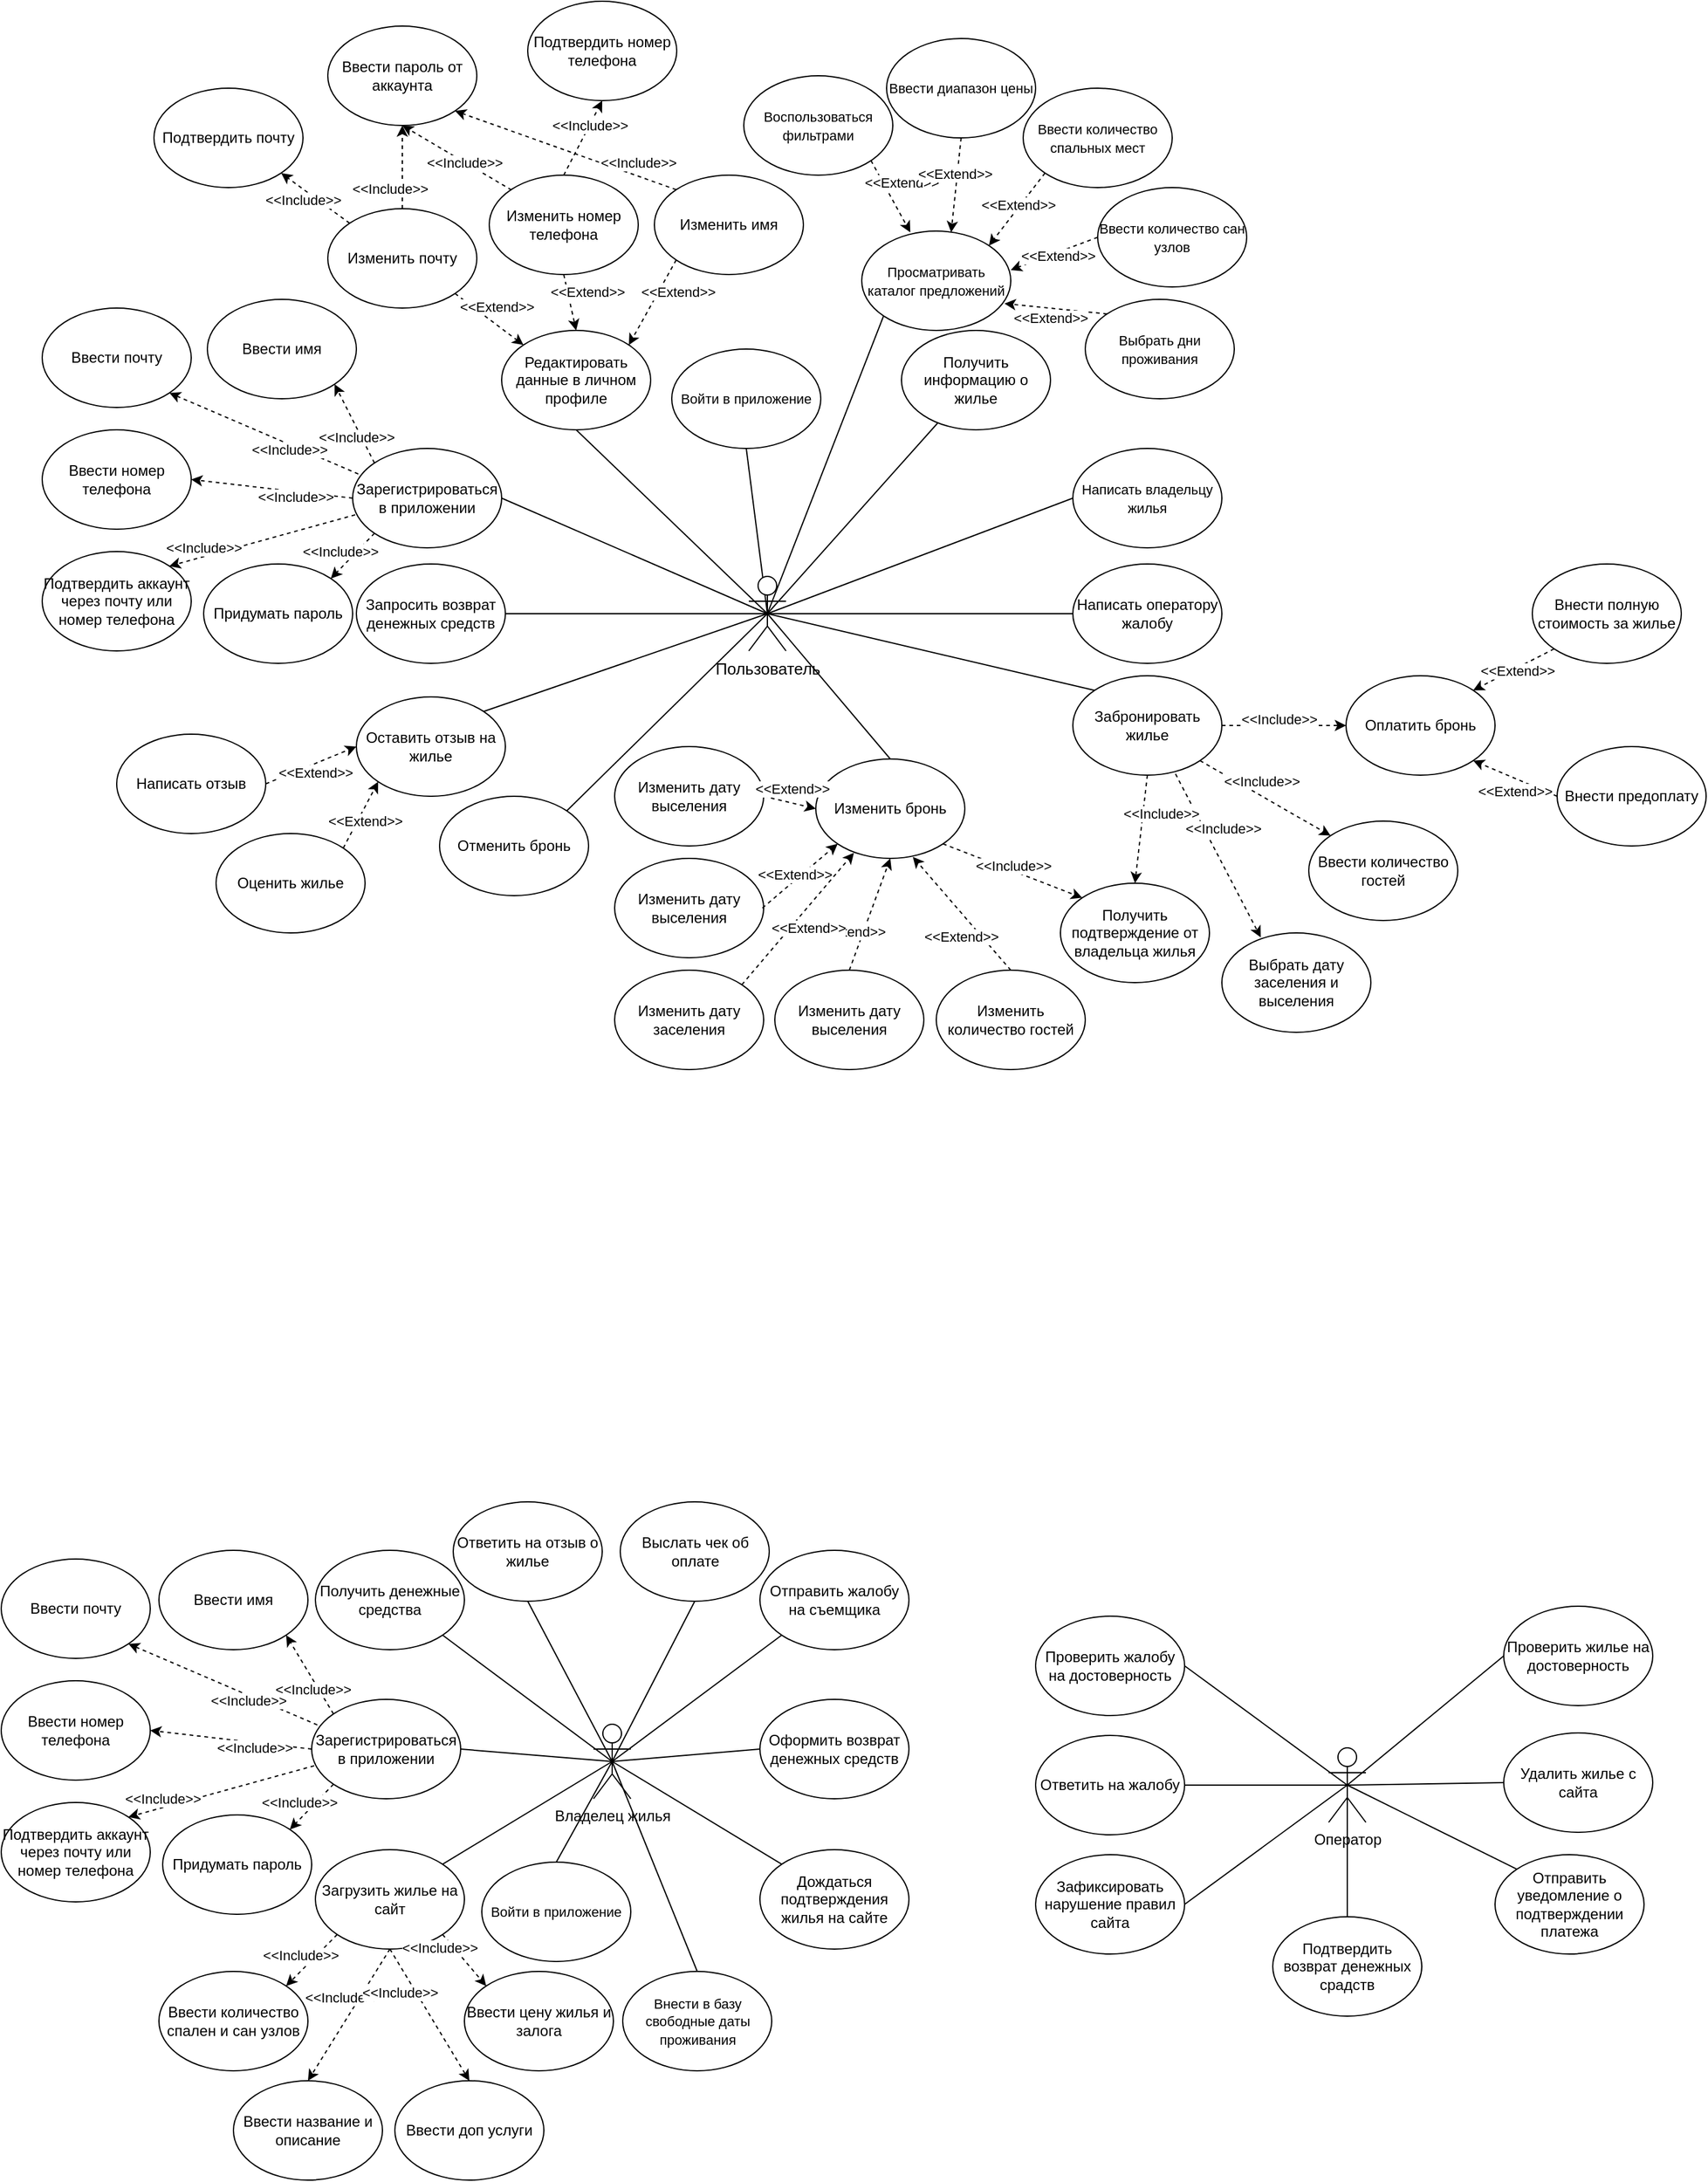 <mxfile version="22.0.4" type="google">
  <diagram id="-S3YY5vVqqPt6Rw0K9Pr" name="Страница 1">
    <mxGraphModel grid="0" page="0" gridSize="10" guides="1" tooltips="1" connect="1" arrows="1" fold="1" pageScale="1" pageWidth="827" pageHeight="1169" math="0" shadow="0">
      <root>
        <mxCell id="0" />
        <mxCell id="1" parent="0" />
        <mxCell id="vHWdI9SR1yRu6jTlgIV3-1" style="rounded=0;orthogonalLoop=1;jettySize=auto;html=1;exitX=0.5;exitY=0.5;exitDx=0;exitDy=0;exitPerimeter=0;entryX=0;entryY=1;entryDx=0;entryDy=0;endArrow=none;endFill=0;" edge="1" parent="1" source="vHWdI9SR1yRu6jTlgIV3-7" target="vHWdI9SR1yRu6jTlgIV3-16">
          <mxGeometry relative="1" as="geometry" />
        </mxCell>
        <mxCell id="vHWdI9SR1yRu6jTlgIV3-2" style="rounded=0;orthogonalLoop=1;jettySize=auto;html=1;exitX=0.5;exitY=0.5;exitDx=0;exitDy=0;exitPerimeter=0;endArrow=none;endFill=0;" edge="1" parent="1" source="vHWdI9SR1yRu6jTlgIV3-7" target="vHWdI9SR1yRu6jTlgIV3-18">
          <mxGeometry relative="1" as="geometry" />
        </mxCell>
        <mxCell id="vHWdI9SR1yRu6jTlgIV3-3" style="edgeStyle=none;rounded=0;orthogonalLoop=1;jettySize=auto;html=1;exitX=0.5;exitY=0.5;exitDx=0;exitDy=0;exitPerimeter=0;entryX=1;entryY=0.5;entryDx=0;entryDy=0;endArrow=none;endFill=0;" edge="1" parent="1" source="vHWdI9SR1yRu6jTlgIV3-7" target="vHWdI9SR1yRu6jTlgIV3-10">
          <mxGeometry relative="1" as="geometry" />
        </mxCell>
        <mxCell id="vHWdI9SR1yRu6jTlgIV3-4" style="edgeStyle=none;rounded=0;orthogonalLoop=1;jettySize=auto;html=1;exitX=0.5;exitY=0.5;exitDx=0;exitDy=0;exitPerimeter=0;entryX=1;entryY=0.5;entryDx=0;entryDy=0;endArrow=none;endFill=0;" edge="1" parent="1" source="vHWdI9SR1yRu6jTlgIV3-7" target="vHWdI9SR1yRu6jTlgIV3-20">
          <mxGeometry relative="1" as="geometry" />
        </mxCell>
        <mxCell id="vHWdI9SR1yRu6jTlgIV3-5" style="edgeStyle=none;rounded=0;orthogonalLoop=1;jettySize=auto;html=1;exitX=0.5;exitY=0.5;exitDx=0;exitDy=0;exitPerimeter=0;entryX=0.5;entryY=1;entryDx=0;entryDy=0;endArrow=none;endFill=0;" edge="1" parent="1" source="vHWdI9SR1yRu6jTlgIV3-7" target="vHWdI9SR1yRu6jTlgIV3-8">
          <mxGeometry relative="1" as="geometry" />
        </mxCell>
        <mxCell id="vHWdI9SR1yRu6jTlgIV3-6" style="edgeStyle=none;rounded=0;orthogonalLoop=1;jettySize=auto;html=1;exitX=0.5;exitY=0.5;exitDx=0;exitDy=0;exitPerimeter=0;entryX=0.5;entryY=1;entryDx=0;entryDy=0;endArrow=none;endFill=0;" edge="1" parent="1" source="vHWdI9SR1yRu6jTlgIV3-7" target="vHWdI9SR1yRu6jTlgIV3-177">
          <mxGeometry relative="1" as="geometry" />
        </mxCell>
        <mxCell id="vHWdI9SR1yRu6jTlgIV3-7" value="&lt;font style=&quot;font-size: 13px&quot;&gt;Пользователь&lt;/font&gt;" style="shape=umlActor;verticalLabelPosition=bottom;verticalAlign=top;html=1;outlineConnect=0;" vertex="1" parent="1">
          <mxGeometry x="2318" y="522" width="30" height="60" as="geometry" />
        </mxCell>
        <mxCell id="vHWdI9SR1yRu6jTlgIV3-8" value="&lt;span&gt;Редактировать данные в личном профиле&lt;/span&gt;" style="ellipse;whiteSpace=wrap;html=1;" vertex="1" parent="1">
          <mxGeometry x="2119" y="324" width="120" height="80" as="geometry" />
        </mxCell>
        <mxCell id="vHWdI9SR1yRu6jTlgIV3-9" value="Внести полную стоимость за жилье" style="ellipse;whiteSpace=wrap;html=1;" vertex="1" parent="1">
          <mxGeometry x="2949" y="512" width="120" height="80" as="geometry" />
        </mxCell>
        <mxCell id="vHWdI9SR1yRu6jTlgIV3-10" value="Запросить возврат денежных средств" style="ellipse;whiteSpace=wrap;html=1;" vertex="1" parent="1">
          <mxGeometry x="2002" y="512" width="120" height="80" as="geometry" />
        </mxCell>
        <mxCell id="vHWdI9SR1yRu6jTlgIV3-11" value="&lt;span&gt;Изменить дату заселения&lt;/span&gt;" style="ellipse;whiteSpace=wrap;html=1;" vertex="1" parent="1">
          <mxGeometry x="2210" y="839" width="120" height="80" as="geometry" />
        </mxCell>
        <mxCell id="vHWdI9SR1yRu6jTlgIV3-12" value="Отменить бронь" style="ellipse;whiteSpace=wrap;html=1;" vertex="1" parent="1">
          <mxGeometry x="2069" y="699" width="120" height="80" as="geometry" />
        </mxCell>
        <mxCell id="vHWdI9SR1yRu6jTlgIV3-13" value="Оставить отзыв на жилье" style="ellipse;whiteSpace=wrap;html=1;" vertex="1" parent="1">
          <mxGeometry x="2002" y="619" width="120" height="80" as="geometry" />
        </mxCell>
        <mxCell id="vHWdI9SR1yRu6jTlgIV3-14" value="Забронировать жилье" style="ellipse;whiteSpace=wrap;html=1;" vertex="1" parent="1">
          <mxGeometry x="2579" y="602" width="120" height="80" as="geometry" />
        </mxCell>
        <mxCell id="vHWdI9SR1yRu6jTlgIV3-15" value="Написать отзыв" style="ellipse;whiteSpace=wrap;html=1;" vertex="1" parent="1">
          <mxGeometry x="1809" y="649" width="120" height="80" as="geometry" />
        </mxCell>
        <mxCell id="vHWdI9SR1yRu6jTlgIV3-16" value="&lt;span&gt;&lt;font style=&quot;font-size: 11px;&quot;&gt;Просматривать каталог предложений&lt;/font&gt;&lt;/span&gt;" style="ellipse;whiteSpace=wrap;html=1;" vertex="1" parent="1">
          <mxGeometry x="2409" y="244" width="120" height="80" as="geometry" />
        </mxCell>
        <mxCell id="vHWdI9SR1yRu6jTlgIV3-17" value="&lt;span&gt;Изменить дату выселения&lt;/span&gt;" style="ellipse;whiteSpace=wrap;html=1;" vertex="1" parent="1">
          <mxGeometry x="2339" y="839" width="120" height="80" as="geometry" />
        </mxCell>
        <mxCell id="vHWdI9SR1yRu6jTlgIV3-18" value="Получить информацию о жилье" style="ellipse;whiteSpace=wrap;html=1;" vertex="1" parent="1">
          <mxGeometry x="2441" y="324" width="120" height="80" as="geometry" />
        </mxCell>
        <mxCell id="vHWdI9SR1yRu6jTlgIV3-19" value="Написать оператору жалобу" style="ellipse;whiteSpace=wrap;html=1;" vertex="1" parent="1">
          <mxGeometry x="2579" y="512" width="120" height="80" as="geometry" />
        </mxCell>
        <mxCell id="vHWdI9SR1yRu6jTlgIV3-20" value="&lt;span&gt;Зарегистрироваться в приложении&lt;/span&gt;" style="ellipse;whiteSpace=wrap;html=1;" vertex="1" parent="1">
          <mxGeometry x="1999" y="419" width="120" height="80" as="geometry" />
        </mxCell>
        <mxCell id="vHWdI9SR1yRu6jTlgIV3-21" style="edgeStyle=none;rounded=0;orthogonalLoop=1;jettySize=auto;html=1;exitX=0.5;exitY=0.5;exitDx=0;exitDy=0;exitPerimeter=0;entryX=0;entryY=0.5;entryDx=0;entryDy=0;endArrow=none;endFill=0;" edge="1" parent="1" source="vHWdI9SR1yRu6jTlgIV3-28" target="vHWdI9SR1yRu6jTlgIV3-36">
          <mxGeometry relative="1" as="geometry" />
        </mxCell>
        <mxCell id="vHWdI9SR1yRu6jTlgIV3-22" style="edgeStyle=none;rounded=0;orthogonalLoop=1;jettySize=auto;html=1;exitX=0.5;exitY=0.5;exitDx=0;exitDy=0;exitPerimeter=0;entryX=0;entryY=0.5;entryDx=0;entryDy=0;endArrow=none;endFill=0;" edge="1" parent="1" source="vHWdI9SR1yRu6jTlgIV3-28" target="vHWdI9SR1yRu6jTlgIV3-35">
          <mxGeometry relative="1" as="geometry" />
        </mxCell>
        <mxCell id="vHWdI9SR1yRu6jTlgIV3-23" style="edgeStyle=none;rounded=0;orthogonalLoop=1;jettySize=auto;html=1;exitX=0.5;exitY=0.5;exitDx=0;exitDy=0;exitPerimeter=0;entryX=0;entryY=0;entryDx=0;entryDy=0;endArrow=none;endFill=0;" edge="1" parent="1" source="vHWdI9SR1yRu6jTlgIV3-28" target="vHWdI9SR1yRu6jTlgIV3-32">
          <mxGeometry relative="1" as="geometry" />
        </mxCell>
        <mxCell id="vHWdI9SR1yRu6jTlgIV3-24" style="edgeStyle=none;rounded=0;orthogonalLoop=1;jettySize=auto;html=1;exitX=0.5;exitY=0.5;exitDx=0;exitDy=0;exitPerimeter=0;entryX=0.5;entryY=0;entryDx=0;entryDy=0;endArrow=none;endFill=0;" edge="1" parent="1" source="vHWdI9SR1yRu6jTlgIV3-28" target="vHWdI9SR1yRu6jTlgIV3-33">
          <mxGeometry relative="1" as="geometry" />
        </mxCell>
        <mxCell id="vHWdI9SR1yRu6jTlgIV3-25" style="edgeStyle=none;rounded=0;orthogonalLoop=1;jettySize=auto;html=1;exitX=0.5;exitY=0.5;exitDx=0;exitDy=0;exitPerimeter=0;entryX=1;entryY=0.5;entryDx=0;entryDy=0;endArrow=none;endFill=0;" edge="1" parent="1" source="vHWdI9SR1yRu6jTlgIV3-28" target="vHWdI9SR1yRu6jTlgIV3-31">
          <mxGeometry relative="1" as="geometry" />
        </mxCell>
        <mxCell id="vHWdI9SR1yRu6jTlgIV3-26" style="edgeStyle=none;rounded=0;orthogonalLoop=1;jettySize=auto;html=1;exitX=0.5;exitY=0.5;exitDx=0;exitDy=0;exitPerimeter=0;entryX=1;entryY=0.5;entryDx=0;entryDy=0;endArrow=none;endFill=0;" edge="1" parent="1" source="vHWdI9SR1yRu6jTlgIV3-28" target="vHWdI9SR1yRu6jTlgIV3-30">
          <mxGeometry relative="1" as="geometry" />
        </mxCell>
        <mxCell id="vHWdI9SR1yRu6jTlgIV3-27" style="edgeStyle=none;rounded=0;orthogonalLoop=1;jettySize=auto;html=1;exitX=0.5;exitY=0.5;exitDx=0;exitDy=0;exitPerimeter=0;entryX=1;entryY=0.5;entryDx=0;entryDy=0;endArrow=none;endFill=0;" edge="1" parent="1" source="vHWdI9SR1yRu6jTlgIV3-28" target="vHWdI9SR1yRu6jTlgIV3-34">
          <mxGeometry relative="1" as="geometry" />
        </mxCell>
        <mxCell id="vHWdI9SR1yRu6jTlgIV3-28" value="Оператор" style="shape=umlActor;verticalLabelPosition=bottom;verticalAlign=top;html=1;outlineConnect=0;" vertex="1" parent="1">
          <mxGeometry x="2785" y="1465" width="30" height="60" as="geometry" />
        </mxCell>
        <mxCell id="vHWdI9SR1yRu6jTlgIV3-29" value="&lt;font style=&quot;font-size: 11px;&quot;&gt;Написать владельцу жилья&lt;/font&gt;" style="ellipse;whiteSpace=wrap;html=1;" vertex="1" parent="1">
          <mxGeometry x="2579" y="419" width="120" height="80" as="geometry" />
        </mxCell>
        <mxCell id="vHWdI9SR1yRu6jTlgIV3-30" value="Ответить на жалобу" style="ellipse;whiteSpace=wrap;html=1;" vertex="1" parent="1">
          <mxGeometry x="2549" y="1455" width="120" height="80" as="geometry" />
        </mxCell>
        <mxCell id="vHWdI9SR1yRu6jTlgIV3-31" value="Зафиксировать нарушение правил сайта" style="ellipse;whiteSpace=wrap;html=1;" vertex="1" parent="1">
          <mxGeometry x="2549" y="1551" width="120" height="80" as="geometry" />
        </mxCell>
        <mxCell id="vHWdI9SR1yRu6jTlgIV3-32" value="Отправить уведомление о подтверждении платежа" style="ellipse;whiteSpace=wrap;html=1;" vertex="1" parent="1">
          <mxGeometry x="2919" y="1551" width="120" height="80" as="geometry" />
        </mxCell>
        <mxCell id="vHWdI9SR1yRu6jTlgIV3-33" value="Подтвердить возврат денежных срадств" style="ellipse;whiteSpace=wrap;html=1;" vertex="1" parent="1">
          <mxGeometry x="2740" y="1601" width="120" height="80" as="geometry" />
        </mxCell>
        <mxCell id="vHWdI9SR1yRu6jTlgIV3-34" value="Проверить жалобу на достоверность" style="ellipse;whiteSpace=wrap;html=1;" vertex="1" parent="1">
          <mxGeometry x="2549" y="1359" width="120" height="80" as="geometry" />
        </mxCell>
        <mxCell id="vHWdI9SR1yRu6jTlgIV3-35" value="Удалить жилье с сайта" style="ellipse;whiteSpace=wrap;html=1;" vertex="1" parent="1">
          <mxGeometry x="2926" y="1453" width="120" height="80" as="geometry" />
        </mxCell>
        <mxCell id="vHWdI9SR1yRu6jTlgIV3-36" value="Проверить жилье на достоверность" style="ellipse;whiteSpace=wrap;html=1;" vertex="1" parent="1">
          <mxGeometry x="2926" y="1351" width="120" height="80" as="geometry" />
        </mxCell>
        <mxCell id="vHWdI9SR1yRu6jTlgIV3-37" style="edgeStyle=none;rounded=0;orthogonalLoop=1;jettySize=auto;html=1;exitX=0.5;exitY=0.5;exitDx=0;exitDy=0;exitPerimeter=0;entryX=0.5;entryY=0;entryDx=0;entryDy=0;endArrow=none;endFill=0;" edge="1" parent="1" source="vHWdI9SR1yRu6jTlgIV3-43" target="vHWdI9SR1yRu6jTlgIV3-45">
          <mxGeometry relative="1" as="geometry" />
        </mxCell>
        <mxCell id="vHWdI9SR1yRu6jTlgIV3-38" style="edgeStyle=none;rounded=0;orthogonalLoop=1;jettySize=auto;html=1;exitX=0.5;exitY=0.5;exitDx=0;exitDy=0;exitPerimeter=0;entryX=0;entryY=0.5;entryDx=0;entryDy=0;endArrow=none;endFill=0;" edge="1" parent="1" source="vHWdI9SR1yRu6jTlgIV3-43" target="vHWdI9SR1yRu6jTlgIV3-49">
          <mxGeometry relative="1" as="geometry" />
        </mxCell>
        <mxCell id="vHWdI9SR1yRu6jTlgIV3-39" style="edgeStyle=none;rounded=0;orthogonalLoop=1;jettySize=auto;html=1;exitX=0.5;exitY=0.5;exitDx=0;exitDy=0;exitPerimeter=0;entryX=0.5;entryY=1;entryDx=0;entryDy=0;endArrow=none;endFill=0;" edge="1" parent="1" source="vHWdI9SR1yRu6jTlgIV3-43" target="vHWdI9SR1yRu6jTlgIV3-48">
          <mxGeometry relative="1" as="geometry" />
        </mxCell>
        <mxCell id="vHWdI9SR1yRu6jTlgIV3-40" style="edgeStyle=none;rounded=0;orthogonalLoop=1;jettySize=auto;html=1;exitX=0.5;exitY=0.5;exitDx=0;exitDy=0;exitPerimeter=0;entryX=1;entryY=1;entryDx=0;entryDy=0;endArrow=none;endFill=0;" edge="1" parent="1" source="vHWdI9SR1yRu6jTlgIV3-43" target="vHWdI9SR1yRu6jTlgIV3-47">
          <mxGeometry relative="1" as="geometry" />
        </mxCell>
        <mxCell id="vHWdI9SR1yRu6jTlgIV3-41" style="edgeStyle=none;rounded=0;orthogonalLoop=1;jettySize=auto;html=1;exitX=0.5;exitY=0.5;exitDx=0;exitDy=0;exitPerimeter=0;entryX=0.5;entryY=1;entryDx=0;entryDy=0;endArrow=none;endFill=0;" edge="1" parent="1" source="vHWdI9SR1yRu6jTlgIV3-43" target="vHWdI9SR1yRu6jTlgIV3-46">
          <mxGeometry relative="1" as="geometry" />
        </mxCell>
        <mxCell id="vHWdI9SR1yRu6jTlgIV3-42" style="rounded=0;orthogonalLoop=1;jettySize=auto;html=1;exitX=0.5;exitY=0.5;exitDx=0;exitDy=0;exitPerimeter=0;entryX=1;entryY=0;entryDx=0;entryDy=0;endArrow=none;endFill=0;" edge="1" parent="1" source="vHWdI9SR1yRu6jTlgIV3-43" target="vHWdI9SR1yRu6jTlgIV3-154">
          <mxGeometry relative="1" as="geometry">
            <mxPoint x="2318.667" y="1540.667" as="targetPoint" />
          </mxGeometry>
        </mxCell>
        <mxCell id="vHWdI9SR1yRu6jTlgIV3-43" value="Владелец жилья" style="shape=umlActor;verticalLabelPosition=bottom;verticalAlign=top;html=1;outlineConnect=0;" vertex="1" parent="1">
          <mxGeometry x="2193" y="1446" width="30" height="60" as="geometry" />
        </mxCell>
        <mxCell id="vHWdI9SR1yRu6jTlgIV3-44" value="Ввести количество спален и сан узлов" style="ellipse;whiteSpace=wrap;html=1;" vertex="1" parent="1">
          <mxGeometry x="1843" y="1645" width="120" height="80" as="geometry" />
        </mxCell>
        <mxCell id="vHWdI9SR1yRu6jTlgIV3-45" value="&lt;font style=&quot;font-size: 11px;&quot;&gt;Внести в базу свободные даты проживания&lt;/font&gt;" style="ellipse;whiteSpace=wrap;html=1;" vertex="1" parent="1">
          <mxGeometry x="2216.5" y="1645" width="120" height="80" as="geometry" />
        </mxCell>
        <mxCell id="vHWdI9SR1yRu6jTlgIV3-46" value="Ответить на отзыв о жилье" style="ellipse;whiteSpace=wrap;html=1;" vertex="1" parent="1">
          <mxGeometry x="2080" y="1267" width="120" height="80" as="geometry" />
        </mxCell>
        <mxCell id="vHWdI9SR1yRu6jTlgIV3-47" value="Получить денежные средства" style="ellipse;whiteSpace=wrap;html=1;" vertex="1" parent="1">
          <mxGeometry x="1969" y="1306" width="120" height="80" as="geometry" />
        </mxCell>
        <mxCell id="vHWdI9SR1yRu6jTlgIV3-48" value="Выслать чек об оплате" style="ellipse;whiteSpace=wrap;html=1;" vertex="1" parent="1">
          <mxGeometry x="2214.5" y="1267" width="120" height="80" as="geometry" />
        </mxCell>
        <mxCell id="vHWdI9SR1yRu6jTlgIV3-49" value="Оформить возврат денежных средств" style="ellipse;whiteSpace=wrap;html=1;" vertex="1" parent="1">
          <mxGeometry x="2327" y="1426" width="120" height="80" as="geometry" />
        </mxCell>
        <mxCell id="vHWdI9SR1yRu6jTlgIV3-50" value="Ввести почту" style="ellipse;whiteSpace=wrap;html=1;" vertex="1" parent="1">
          <mxGeometry x="1749" y="306" width="120" height="80" as="geometry" />
        </mxCell>
        <mxCell id="vHWdI9SR1yRu6jTlgIV3-51" value="Ввести номер телефона" style="ellipse;whiteSpace=wrap;html=1;" vertex="1" parent="1">
          <mxGeometry x="1749" y="404" width="120" height="80" as="geometry" />
        </mxCell>
        <mxCell id="vHWdI9SR1yRu6jTlgIV3-52" value="Подтвердить аккаунт через почту или номер телефона" style="ellipse;whiteSpace=wrap;html=1;" vertex="1" parent="1">
          <mxGeometry x="1749" y="502" width="120" height="80" as="geometry" />
        </mxCell>
        <mxCell id="vHWdI9SR1yRu6jTlgIV3-53" value="Ввести имя" style="ellipse;whiteSpace=wrap;html=1;" vertex="1" parent="1">
          <mxGeometry x="1882" y="299" width="120" height="80" as="geometry" />
        </mxCell>
        <mxCell id="vHWdI9SR1yRu6jTlgIV3-54" value="&lt;span&gt;Изменить почту&lt;/span&gt;" style="ellipse;whiteSpace=wrap;html=1;" vertex="1" parent="1">
          <mxGeometry x="1979" y="226" width="120" height="80" as="geometry" />
        </mxCell>
        <mxCell id="vHWdI9SR1yRu6jTlgIV3-55" value="&lt;span&gt;Подтвердить почту&lt;/span&gt;" style="ellipse;whiteSpace=wrap;html=1;" vertex="1" parent="1">
          <mxGeometry x="1839" y="129" width="120" height="80" as="geometry" />
        </mxCell>
        <mxCell id="vHWdI9SR1yRu6jTlgIV3-56" value="&lt;span&gt;Изменить номер телефона&lt;/span&gt;" style="ellipse;whiteSpace=wrap;html=1;" vertex="1" parent="1">
          <mxGeometry x="2109" y="199" width="120" height="80" as="geometry" />
        </mxCell>
        <mxCell id="vHWdI9SR1yRu6jTlgIV3-57" value="&lt;span&gt;Подтвердить номер телефона&lt;/span&gt;" style="ellipse;whiteSpace=wrap;html=1;" vertex="1" parent="1">
          <mxGeometry x="2140" y="59" width="120" height="80" as="geometry" />
        </mxCell>
        <mxCell id="vHWdI9SR1yRu6jTlgIV3-58" value="&lt;span&gt;Ввести пароль от аккаунта&lt;/span&gt;" style="ellipse;whiteSpace=wrap;html=1;" vertex="1" parent="1">
          <mxGeometry x="1979" y="79" width="120" height="80" as="geometry" />
        </mxCell>
        <mxCell id="vHWdI9SR1yRu6jTlgIV3-59" value="Придумать пароль" style="ellipse;whiteSpace=wrap;html=1;" vertex="1" parent="1">
          <mxGeometry x="1879" y="512" width="120" height="80" as="geometry" />
        </mxCell>
        <mxCell id="vHWdI9SR1yRu6jTlgIV3-60" value="&lt;span&gt;Изменить имя&lt;/span&gt;" style="ellipse;whiteSpace=wrap;html=1;" vertex="1" parent="1">
          <mxGeometry x="2242" y="199" width="120" height="80" as="geometry" />
        </mxCell>
        <mxCell id="vHWdI9SR1yRu6jTlgIV3-61" value="&lt;span&gt;&lt;font style=&quot;font-size: 11px;&quot;&gt;Воспользоваться фильтрами&lt;/font&gt;&lt;/span&gt;" style="ellipse;whiteSpace=wrap;html=1;" vertex="1" parent="1">
          <mxGeometry x="2314" y="119" width="120" height="80" as="geometry" />
        </mxCell>
        <mxCell id="vHWdI9SR1yRu6jTlgIV3-62" value="&lt;span&gt;&lt;font style=&quot;font-size: 11px;&quot;&gt;Ввести диапазон цены&lt;/font&gt;&lt;/span&gt;" style="ellipse;whiteSpace=wrap;html=1;" vertex="1" parent="1">
          <mxGeometry x="2429" y="89" width="120" height="80" as="geometry" />
        </mxCell>
        <mxCell id="vHWdI9SR1yRu6jTlgIV3-63" value="&lt;span&gt;&lt;font style=&quot;font-size: 11px;&quot;&gt;Ввести количество спальных мест&lt;/font&gt;&lt;/span&gt;" style="ellipse;whiteSpace=wrap;html=1;" vertex="1" parent="1">
          <mxGeometry x="2539" y="129" width="120" height="80" as="geometry" />
        </mxCell>
        <mxCell id="vHWdI9SR1yRu6jTlgIV3-64" value="&lt;span&gt;&lt;font style=&quot;font-size: 11px;&quot;&gt;Ввести количество сан узлов&lt;/font&gt;&lt;/span&gt;" style="ellipse;whiteSpace=wrap;html=1;" vertex="1" parent="1">
          <mxGeometry x="2599" y="209" width="120" height="80" as="geometry" />
        </mxCell>
        <mxCell id="vHWdI9SR1yRu6jTlgIV3-65" value="&lt;span&gt;&lt;font style=&quot;font-size: 11px;&quot;&gt;Выбрать дни проживания&lt;/font&gt;&lt;/span&gt;" style="ellipse;whiteSpace=wrap;html=1;" vertex="1" parent="1">
          <mxGeometry x="2589" y="299" width="120" height="80" as="geometry" />
        </mxCell>
        <mxCell id="vHWdI9SR1yRu6jTlgIV3-66" value="Изменить бронь" style="ellipse;whiteSpace=wrap;html=1;" vertex="1" parent="1">
          <mxGeometry x="2372" y="669" width="120" height="80" as="geometry" />
        </mxCell>
        <mxCell id="vHWdI9SR1yRu6jTlgIV3-67" value="Оценить жилье" style="ellipse;whiteSpace=wrap;html=1;" vertex="1" parent="1">
          <mxGeometry x="1889" y="729" width="120" height="80" as="geometry" />
        </mxCell>
        <mxCell id="vHWdI9SR1yRu6jTlgIV3-68" value="Оплатить бронь" style="ellipse;whiteSpace=wrap;html=1;" vertex="1" parent="1">
          <mxGeometry x="2799" y="602" width="120" height="80" as="geometry" />
        </mxCell>
        <mxCell id="vHWdI9SR1yRu6jTlgIV3-69" value="Внести предоплату" style="ellipse;whiteSpace=wrap;html=1;" vertex="1" parent="1">
          <mxGeometry x="2969" y="659" width="120" height="80" as="geometry" />
        </mxCell>
        <mxCell id="vHWdI9SR1yRu6jTlgIV3-70" value="Ввести количество гостей" style="ellipse;whiteSpace=wrap;html=1;" vertex="1" parent="1">
          <mxGeometry x="2769" y="719" width="120" height="80" as="geometry" />
        </mxCell>
        <mxCell id="vHWdI9SR1yRu6jTlgIV3-71" value="Выбрать дату заселения и выселения" style="ellipse;whiteSpace=wrap;html=1;" vertex="1" parent="1">
          <mxGeometry x="2699" y="809" width="120" height="80" as="geometry" />
        </mxCell>
        <mxCell id="vHWdI9SR1yRu6jTlgIV3-72" style="rounded=0;orthogonalLoop=1;jettySize=auto;html=1;exitX=0;exitY=0;exitDx=0;exitDy=0;entryX=1;entryY=1;entryDx=0;entryDy=0;endArrow=classic;endFill=1;dashed=1;" edge="1" parent="1" source="vHWdI9SR1yRu6jTlgIV3-20" target="vHWdI9SR1yRu6jTlgIV3-53">
          <mxGeometry relative="1" as="geometry">
            <mxPoint x="2122" y="346" as="sourcePoint" />
            <mxPoint x="2091" y="304" as="targetPoint" />
          </mxGeometry>
        </mxCell>
        <mxCell id="vHWdI9SR1yRu6jTlgIV3-73" value="&amp;lt;&amp;lt;Include&amp;gt;&amp;gt;" style="edgeLabel;html=1;align=center;verticalAlign=middle;resizable=0;points=[];" connectable="0" vertex="1" parent="vHWdI9SR1yRu6jTlgIV3-72">
          <mxGeometry x="-0.293" y="4" relative="1" as="geometry">
            <mxPoint as="offset" />
          </mxGeometry>
        </mxCell>
        <mxCell id="vHWdI9SR1yRu6jTlgIV3-74" style="rounded=0;orthogonalLoop=1;jettySize=auto;html=1;exitX=0.038;exitY=0.257;exitDx=0;exitDy=0;entryX=1;entryY=1;entryDx=0;entryDy=0;endArrow=classic;endFill=1;dashed=1;exitPerimeter=0;" edge="1" parent="1" source="vHWdI9SR1yRu6jTlgIV3-20" target="vHWdI9SR1yRu6jTlgIV3-50">
          <mxGeometry relative="1" as="geometry">
            <mxPoint x="2027" y="441" as="sourcePoint" />
            <mxPoint x="1994" y="377" as="targetPoint" />
          </mxGeometry>
        </mxCell>
        <mxCell id="vHWdI9SR1yRu6jTlgIV3-75" value="&amp;lt;&amp;lt;Include&amp;gt;&amp;gt;" style="edgeLabel;html=1;align=center;verticalAlign=middle;resizable=0;points=[];" connectable="0" vertex="1" parent="vHWdI9SR1yRu6jTlgIV3-74">
          <mxGeometry x="-0.293" y="4" relative="1" as="geometry">
            <mxPoint as="offset" />
          </mxGeometry>
        </mxCell>
        <mxCell id="vHWdI9SR1yRu6jTlgIV3-76" style="rounded=0;orthogonalLoop=1;jettySize=auto;html=1;exitX=0;exitY=0.5;exitDx=0;exitDy=0;entryX=1;entryY=0.5;entryDx=0;entryDy=0;endArrow=classic;endFill=1;dashed=1;" edge="1" parent="1" source="vHWdI9SR1yRu6jTlgIV3-20" target="vHWdI9SR1yRu6jTlgIV3-51">
          <mxGeometry relative="1" as="geometry">
            <mxPoint x="2014" y="450" as="sourcePoint" />
            <mxPoint x="1861" y="384" as="targetPoint" />
          </mxGeometry>
        </mxCell>
        <mxCell id="vHWdI9SR1yRu6jTlgIV3-77" value="&amp;lt;&amp;lt;Include&amp;gt;&amp;gt;" style="edgeLabel;html=1;align=center;verticalAlign=middle;resizable=0;points=[];" connectable="0" vertex="1" parent="vHWdI9SR1yRu6jTlgIV3-76">
          <mxGeometry x="-0.293" y="4" relative="1" as="geometry">
            <mxPoint as="offset" />
          </mxGeometry>
        </mxCell>
        <mxCell id="vHWdI9SR1yRu6jTlgIV3-78" style="rounded=0;orthogonalLoop=1;jettySize=auto;html=1;exitX=0.017;exitY=0.668;exitDx=0;exitDy=0;entryX=1;entryY=0;entryDx=0;entryDy=0;endArrow=classic;endFill=1;dashed=1;exitPerimeter=0;" edge="1" parent="1" source="vHWdI9SR1yRu6jTlgIV3-20" target="vHWdI9SR1yRu6jTlgIV3-52">
          <mxGeometry relative="1" as="geometry">
            <mxPoint x="2009" y="469" as="sourcePoint" />
            <mxPoint x="1879" y="454" as="targetPoint" />
          </mxGeometry>
        </mxCell>
        <mxCell id="vHWdI9SR1yRu6jTlgIV3-79" value="&amp;lt;&amp;lt;Include&amp;gt;&amp;gt;" style="edgeLabel;html=1;align=center;verticalAlign=middle;resizable=0;points=[];" connectable="0" vertex="1" parent="vHWdI9SR1yRu6jTlgIV3-78">
          <mxGeometry x="-0.293" y="4" relative="1" as="geometry">
            <mxPoint x="-70" y="8" as="offset" />
          </mxGeometry>
        </mxCell>
        <mxCell id="vHWdI9SR1yRu6jTlgIV3-80" style="rounded=0;orthogonalLoop=1;jettySize=auto;html=1;exitX=0;exitY=1;exitDx=0;exitDy=0;entryX=1;entryY=0;entryDx=0;entryDy=0;endArrow=classic;endFill=1;dashed=1;" edge="1" parent="1" source="vHWdI9SR1yRu6jTlgIV3-20" target="vHWdI9SR1yRu6jTlgIV3-59">
          <mxGeometry relative="1" as="geometry">
            <mxPoint x="2011" y="482" as="sourcePoint" />
            <mxPoint x="1861" y="524" as="targetPoint" />
          </mxGeometry>
        </mxCell>
        <mxCell id="vHWdI9SR1yRu6jTlgIV3-81" value="&amp;lt;&amp;lt;Include&amp;gt;&amp;gt;" style="edgeLabel;html=1;align=center;verticalAlign=middle;resizable=0;points=[];" connectable="0" vertex="1" parent="vHWdI9SR1yRu6jTlgIV3-80">
          <mxGeometry x="-0.293" y="4" relative="1" as="geometry">
            <mxPoint x="-18" y="-1" as="offset" />
          </mxGeometry>
        </mxCell>
        <mxCell id="vHWdI9SR1yRu6jTlgIV3-82" style="rounded=0;orthogonalLoop=1;jettySize=auto;html=1;exitX=0.5;exitY=0.5;exitDx=0;exitDy=0;exitPerimeter=0;entryX=0;entryY=0.5;entryDx=0;entryDy=0;endArrow=none;endFill=0;" edge="1" parent="1" source="vHWdI9SR1yRu6jTlgIV3-7" target="vHWdI9SR1yRu6jTlgIV3-29">
          <mxGeometry relative="1" as="geometry">
            <mxPoint x="2343" y="562" as="sourcePoint" />
            <mxPoint x="2437" y="322" as="targetPoint" />
          </mxGeometry>
        </mxCell>
        <mxCell id="vHWdI9SR1yRu6jTlgIV3-83" style="rounded=0;orthogonalLoop=1;jettySize=auto;html=1;exitX=0.5;exitY=0.5;exitDx=0;exitDy=0;exitPerimeter=0;entryX=0;entryY=0.5;entryDx=0;entryDy=0;endArrow=none;endFill=0;" edge="1" parent="1" source="vHWdI9SR1yRu6jTlgIV3-7" target="vHWdI9SR1yRu6jTlgIV3-19">
          <mxGeometry relative="1" as="geometry">
            <mxPoint x="2343" y="562" as="sourcePoint" />
            <mxPoint x="2589" y="562" as="targetPoint" />
          </mxGeometry>
        </mxCell>
        <mxCell id="vHWdI9SR1yRu6jTlgIV3-84" style="rounded=0;orthogonalLoop=1;jettySize=auto;html=1;exitX=0;exitY=0;exitDx=0;exitDy=0;entryX=1;entryY=1;entryDx=0;entryDy=0;endArrow=classic;endFill=1;dashed=1;" edge="1" parent="1" source="vHWdI9SR1yRu6jTlgIV3-54" target="vHWdI9SR1yRu6jTlgIV3-55">
          <mxGeometry relative="1" as="geometry">
            <mxPoint x="2027" y="441" as="sourcePoint" />
            <mxPoint x="1994" y="377" as="targetPoint" />
          </mxGeometry>
        </mxCell>
        <mxCell id="vHWdI9SR1yRu6jTlgIV3-85" value="&amp;lt;&amp;lt;Include&amp;gt;&amp;gt;" style="edgeLabel;html=1;align=center;verticalAlign=middle;resizable=0;points=[];" connectable="0" vertex="1" parent="vHWdI9SR1yRu6jTlgIV3-84">
          <mxGeometry x="-0.293" y="4" relative="1" as="geometry">
            <mxPoint x="-16" y="-8" as="offset" />
          </mxGeometry>
        </mxCell>
        <mxCell id="vHWdI9SR1yRu6jTlgIV3-86" style="rounded=0;orthogonalLoop=1;jettySize=auto;html=1;exitX=0.5;exitY=0;exitDx=0;exitDy=0;entryX=0.5;entryY=1;entryDx=0;entryDy=0;endArrow=classic;endFill=1;dashed=1;" edge="1" parent="1" source="vHWdI9SR1yRu6jTlgIV3-56" target="vHWdI9SR1yRu6jTlgIV3-57">
          <mxGeometry relative="1" as="geometry">
            <mxPoint x="2007" y="248" as="sourcePoint" />
            <mxPoint x="1951" y="207" as="targetPoint" />
          </mxGeometry>
        </mxCell>
        <mxCell id="vHWdI9SR1yRu6jTlgIV3-87" value="&amp;lt;&amp;lt;Include&amp;gt;&amp;gt;" style="edgeLabel;html=1;align=center;verticalAlign=middle;resizable=0;points=[];" connectable="0" vertex="1" parent="vHWdI9SR1yRu6jTlgIV3-86">
          <mxGeometry x="-0.293" y="4" relative="1" as="geometry">
            <mxPoint x="13" y="-17" as="offset" />
          </mxGeometry>
        </mxCell>
        <mxCell id="vHWdI9SR1yRu6jTlgIV3-88" style="rounded=0;orthogonalLoop=1;jettySize=auto;html=1;exitX=0.5;exitY=0;exitDx=0;exitDy=0;entryX=0.5;entryY=1;entryDx=0;entryDy=0;endArrow=classic;endFill=1;dashed=1;" edge="1" parent="1" source="vHWdI9SR1yRu6jTlgIV3-54" target="vHWdI9SR1yRu6jTlgIV3-58">
          <mxGeometry relative="1" as="geometry">
            <mxPoint x="2179" y="209" as="sourcePoint" />
            <mxPoint x="2189" y="179" as="targetPoint" />
          </mxGeometry>
        </mxCell>
        <mxCell id="vHWdI9SR1yRu6jTlgIV3-89" value="&amp;lt;&amp;lt;Include&amp;gt;&amp;gt;" style="edgeLabel;html=1;align=center;verticalAlign=middle;resizable=0;points=[];" connectable="0" vertex="1" parent="vHWdI9SR1yRu6jTlgIV3-88">
          <mxGeometry x="-0.293" y="4" relative="1" as="geometry">
            <mxPoint x="-6" y="7" as="offset" />
          </mxGeometry>
        </mxCell>
        <mxCell id="vHWdI9SR1yRu6jTlgIV3-90" style="rounded=0;orthogonalLoop=1;jettySize=auto;html=1;entryX=0.5;entryY=1;entryDx=0;entryDy=0;endArrow=classic;endFill=1;dashed=1;" edge="1" parent="1" target="vHWdI9SR1yRu6jTlgIV3-58">
          <mxGeometry relative="1" as="geometry">
            <mxPoint x="2127" y="211" as="sourcePoint" />
            <mxPoint x="2049" y="169" as="targetPoint" />
          </mxGeometry>
        </mxCell>
        <mxCell id="vHWdI9SR1yRu6jTlgIV3-91" value="&amp;lt;&amp;lt;Include&amp;gt;&amp;gt;" style="edgeLabel;html=1;align=center;verticalAlign=middle;resizable=0;points=[];" connectable="0" vertex="1" parent="vHWdI9SR1yRu6jTlgIV3-90">
          <mxGeometry x="-0.293" y="4" relative="1" as="geometry">
            <mxPoint x="-5" y="-7" as="offset" />
          </mxGeometry>
        </mxCell>
        <mxCell id="vHWdI9SR1yRu6jTlgIV3-92" style="edgeStyle=none;rounded=0;orthogonalLoop=1;jettySize=auto;html=1;exitX=0.5;exitY=0.5;exitDx=0;exitDy=0;exitPerimeter=0;entryX=0.5;entryY=0;entryDx=0;entryDy=0;endArrow=none;endFill=0;" edge="1" parent="1" source="vHWdI9SR1yRu6jTlgIV3-7" target="vHWdI9SR1yRu6jTlgIV3-66">
          <mxGeometry relative="1" as="geometry">
            <mxPoint x="2343" y="562" as="sourcePoint" />
            <mxPoint x="2129" y="590" as="targetPoint" />
          </mxGeometry>
        </mxCell>
        <mxCell id="vHWdI9SR1yRu6jTlgIV3-93" style="edgeStyle=none;rounded=0;orthogonalLoop=1;jettySize=auto;html=1;exitX=0.5;exitY=0.5;exitDx=0;exitDy=0;exitPerimeter=0;entryX=1;entryY=0;entryDx=0;entryDy=0;endArrow=none;endFill=0;" edge="1" parent="1" source="vHWdI9SR1yRu6jTlgIV3-7" target="vHWdI9SR1yRu6jTlgIV3-13">
          <mxGeometry relative="1" as="geometry">
            <mxPoint x="2343" y="562" as="sourcePoint" />
            <mxPoint x="2289" y="719" as="targetPoint" />
          </mxGeometry>
        </mxCell>
        <mxCell id="vHWdI9SR1yRu6jTlgIV3-94" style="edgeStyle=none;rounded=0;orthogonalLoop=1;jettySize=auto;html=1;exitX=0.5;exitY=0.5;exitDx=0;exitDy=0;exitPerimeter=0;entryX=1;entryY=0;entryDx=0;entryDy=0;endArrow=none;endFill=0;" edge="1" parent="1" source="vHWdI9SR1yRu6jTlgIV3-7" target="vHWdI9SR1yRu6jTlgIV3-12">
          <mxGeometry relative="1" as="geometry">
            <mxPoint x="2343" y="562" as="sourcePoint" />
            <mxPoint x="2206" y="641" as="targetPoint" />
          </mxGeometry>
        </mxCell>
        <mxCell id="vHWdI9SR1yRu6jTlgIV3-95" style="edgeStyle=none;rounded=0;orthogonalLoop=1;jettySize=auto;html=1;exitX=0.5;exitY=0.5;exitDx=0;exitDy=0;exitPerimeter=0;entryX=0;entryY=0;entryDx=0;entryDy=0;endArrow=none;endFill=0;" edge="1" parent="1" source="vHWdI9SR1yRu6jTlgIV3-7" target="vHWdI9SR1yRu6jTlgIV3-14">
          <mxGeometry relative="1" as="geometry">
            <mxPoint x="2343" y="562" as="sourcePoint" />
            <mxPoint x="2388" y="630" as="targetPoint" />
          </mxGeometry>
        </mxCell>
        <mxCell id="vHWdI9SR1yRu6jTlgIV3-96" value="Получить подтверждение от владельца жилья" style="ellipse;whiteSpace=wrap;html=1;" vertex="1" parent="1">
          <mxGeometry x="2569" y="769" width="120" height="80" as="geometry" />
        </mxCell>
        <mxCell id="vHWdI9SR1yRu6jTlgIV3-97" style="rounded=0;orthogonalLoop=1;jettySize=auto;html=1;entryX=0;entryY=0.5;entryDx=0;entryDy=0;endArrow=classic;endFill=1;dashed=1;" edge="1" parent="1" source="vHWdI9SR1yRu6jTlgIV3-14" target="vHWdI9SR1yRu6jTlgIV3-68">
          <mxGeometry relative="1" as="geometry">
            <mxPoint x="2027" y="497" as="sourcePoint" />
            <mxPoint x="1991" y="534" as="targetPoint" />
          </mxGeometry>
        </mxCell>
        <mxCell id="vHWdI9SR1yRu6jTlgIV3-98" value="&amp;lt;&amp;lt;Include&amp;gt;&amp;gt;" style="edgeLabel;html=1;align=center;verticalAlign=middle;resizable=0;points=[];" connectable="0" vertex="1" parent="vHWdI9SR1yRu6jTlgIV3-97">
          <mxGeometry x="-0.293" y="4" relative="1" as="geometry">
            <mxPoint x="10" y="-1" as="offset" />
          </mxGeometry>
        </mxCell>
        <mxCell id="vHWdI9SR1yRu6jTlgIV3-99" style="rounded=0;orthogonalLoop=1;jettySize=auto;html=1;entryX=0;entryY=0;entryDx=0;entryDy=0;endArrow=classic;endFill=1;dashed=1;exitX=1;exitY=1;exitDx=0;exitDy=0;" edge="1" parent="1" source="vHWdI9SR1yRu6jTlgIV3-14" target="vHWdI9SR1yRu6jTlgIV3-70">
          <mxGeometry relative="1" as="geometry">
            <mxPoint x="2665" y="673" as="sourcePoint" />
            <mxPoint x="2729" y="689" as="targetPoint" />
          </mxGeometry>
        </mxCell>
        <mxCell id="vHWdI9SR1yRu6jTlgIV3-100" value="&amp;lt;&amp;lt;Include&amp;gt;&amp;gt;" style="edgeLabel;html=1;align=center;verticalAlign=middle;resizable=0;points=[];" connectable="0" vertex="1" parent="vHWdI9SR1yRu6jTlgIV3-99">
          <mxGeometry x="-0.293" y="4" relative="1" as="geometry">
            <mxPoint x="10" y="-1" as="offset" />
          </mxGeometry>
        </mxCell>
        <mxCell id="vHWdI9SR1yRu6jTlgIV3-101" style="rounded=0;orthogonalLoop=1;jettySize=auto;html=1;entryX=0.261;entryY=0.045;entryDx=0;entryDy=0;endArrow=classic;endFill=1;dashed=1;exitX=0.689;exitY=0.988;exitDx=0;exitDy=0;exitPerimeter=0;entryPerimeter=0;" edge="1" parent="1" source="vHWdI9SR1yRu6jTlgIV3-14" target="vHWdI9SR1yRu6jTlgIV3-71">
          <mxGeometry relative="1" as="geometry">
            <mxPoint x="2675" y="683" as="sourcePoint" />
            <mxPoint x="2754" y="771" as="targetPoint" />
          </mxGeometry>
        </mxCell>
        <mxCell id="vHWdI9SR1yRu6jTlgIV3-102" value="&amp;lt;&amp;lt;Include&amp;gt;&amp;gt;" style="edgeLabel;html=1;align=center;verticalAlign=middle;resizable=0;points=[];" connectable="0" vertex="1" parent="vHWdI9SR1yRu6jTlgIV3-101">
          <mxGeometry x="-0.293" y="4" relative="1" as="geometry">
            <mxPoint x="10" y="-1" as="offset" />
          </mxGeometry>
        </mxCell>
        <mxCell id="vHWdI9SR1yRu6jTlgIV3-103" style="rounded=0;orthogonalLoop=1;jettySize=auto;html=1;entryX=0;entryY=0;entryDx=0;entryDy=0;endArrow=classic;endFill=1;dashed=1;exitX=1;exitY=1;exitDx=0;exitDy=0;" edge="1" parent="1" source="vHWdI9SR1yRu6jTlgIV3-66" target="vHWdI9SR1yRu6jTlgIV3-96">
          <mxGeometry relative="1" as="geometry">
            <mxPoint x="2539" y="729" as="sourcePoint" />
            <mxPoint x="2676" y="819" as="targetPoint" />
          </mxGeometry>
        </mxCell>
        <mxCell id="vHWdI9SR1yRu6jTlgIV3-104" value="&amp;lt;&amp;lt;Include&amp;gt;&amp;gt;" style="edgeLabel;html=1;align=center;verticalAlign=middle;resizable=0;points=[];" connectable="0" vertex="1" parent="vHWdI9SR1yRu6jTlgIV3-103">
          <mxGeometry x="-0.293" y="4" relative="1" as="geometry">
            <mxPoint x="15" y="6" as="offset" />
          </mxGeometry>
        </mxCell>
        <mxCell id="vHWdI9SR1yRu6jTlgIV3-105" value="Изменить количество гостей" style="ellipse;whiteSpace=wrap;html=1;" vertex="1" parent="1">
          <mxGeometry x="2469" y="839" width="120" height="80" as="geometry" />
        </mxCell>
        <mxCell id="vHWdI9SR1yRu6jTlgIV3-106" style="rounded=0;orthogonalLoop=1;jettySize=auto;html=1;entryX=0.5;entryY=0;entryDx=0;entryDy=0;endArrow=classic;endFill=1;dashed=1;exitX=0.5;exitY=1;exitDx=0;exitDy=0;" edge="1" parent="1" source="vHWdI9SR1yRu6jTlgIV3-14" target="vHWdI9SR1yRu6jTlgIV3-96">
          <mxGeometry relative="1" as="geometry">
            <mxPoint x="2649" y="692" as="sourcePoint" />
            <mxPoint x="2639" y="779" as="targetPoint" />
          </mxGeometry>
        </mxCell>
        <mxCell id="vHWdI9SR1yRu6jTlgIV3-107" value="&amp;lt;&amp;lt;Include&amp;gt;&amp;gt;" style="edgeLabel;html=1;align=center;verticalAlign=middle;resizable=0;points=[];" connectable="0" vertex="1" parent="vHWdI9SR1yRu6jTlgIV3-106">
          <mxGeometry x="-0.293" y="4" relative="1" as="geometry">
            <mxPoint x="10" y="-1" as="offset" />
          </mxGeometry>
        </mxCell>
        <mxCell id="vHWdI9SR1yRu6jTlgIV3-108" value="&lt;span&gt;Изменить дату выселения&lt;/span&gt;" style="ellipse;whiteSpace=wrap;html=1;" vertex="1" parent="1">
          <mxGeometry x="2210" y="749" width="120" height="80" as="geometry" />
        </mxCell>
        <mxCell id="vHWdI9SR1yRu6jTlgIV3-109" style="rounded=0;orthogonalLoop=1;jettySize=auto;html=1;entryX=0.326;entryY=0.013;entryDx=0;entryDy=0;endArrow=classic;endFill=1;dashed=1;exitX=1;exitY=1;exitDx=0;exitDy=0;entryPerimeter=0;" edge="1" parent="1" source="vHWdI9SR1yRu6jTlgIV3-61" target="vHWdI9SR1yRu6jTlgIV3-16">
          <mxGeometry relative="1" as="geometry">
            <mxPoint x="2509" y="229" as="sourcePoint" />
            <mxPoint x="2609" y="229" as="targetPoint" />
          </mxGeometry>
        </mxCell>
        <mxCell id="vHWdI9SR1yRu6jTlgIV3-110" value="&amp;lt;&amp;lt;Extend&amp;gt;&amp;gt;" style="edgeLabel;html=1;align=center;verticalAlign=middle;resizable=0;points=[];" connectable="0" vertex="1" parent="vHWdI9SR1yRu6jTlgIV3-109">
          <mxGeometry x="-0.293" y="4" relative="1" as="geometry">
            <mxPoint x="10" y="-1" as="offset" />
          </mxGeometry>
        </mxCell>
        <mxCell id="vHWdI9SR1yRu6jTlgIV3-111" style="rounded=0;orthogonalLoop=1;jettySize=auto;html=1;entryX=0.6;entryY=0.013;entryDx=0;entryDy=0;endArrow=classic;endFill=1;dashed=1;exitX=0.5;exitY=1;exitDx=0;exitDy=0;entryPerimeter=0;" edge="1" parent="1" source="vHWdI9SR1yRu6jTlgIV3-62" target="vHWdI9SR1yRu6jTlgIV3-16">
          <mxGeometry relative="1" as="geometry">
            <mxPoint x="2442" y="199" as="sourcePoint" />
            <mxPoint x="2458" y="255" as="targetPoint" />
          </mxGeometry>
        </mxCell>
        <mxCell id="vHWdI9SR1yRu6jTlgIV3-112" value="&amp;lt;&amp;lt;Extend&amp;gt;&amp;gt;" style="edgeLabel;html=1;align=center;verticalAlign=middle;resizable=0;points=[];" connectable="0" vertex="1" parent="vHWdI9SR1yRu6jTlgIV3-111">
          <mxGeometry x="-0.293" y="4" relative="1" as="geometry">
            <mxPoint x="-6" y="1" as="offset" />
          </mxGeometry>
        </mxCell>
        <mxCell id="vHWdI9SR1yRu6jTlgIV3-113" style="rounded=0;orthogonalLoop=1;jettySize=auto;html=1;entryX=1;entryY=0;entryDx=0;entryDy=0;endArrow=classic;endFill=1;dashed=1;exitX=0;exitY=1;exitDx=0;exitDy=0;" edge="1" parent="1" source="vHWdI9SR1yRu6jTlgIV3-63" target="vHWdI9SR1yRu6jTlgIV3-16">
          <mxGeometry relative="1" as="geometry">
            <mxPoint x="2581" y="159" as="sourcePoint" />
            <mxPoint x="2521" y="266" as="targetPoint" />
          </mxGeometry>
        </mxCell>
        <mxCell id="vHWdI9SR1yRu6jTlgIV3-114" value="&amp;lt;&amp;lt;Extend&amp;gt;&amp;gt;" style="edgeLabel;html=1;align=center;verticalAlign=middle;resizable=0;points=[];" connectable="0" vertex="1" parent="vHWdI9SR1yRu6jTlgIV3-113">
          <mxGeometry x="-0.293" y="4" relative="1" as="geometry">
            <mxPoint x="-9" y="2" as="offset" />
          </mxGeometry>
        </mxCell>
        <mxCell id="vHWdI9SR1yRu6jTlgIV3-115" style="rounded=0;orthogonalLoop=1;jettySize=auto;html=1;entryX=1;entryY=0.392;entryDx=0;entryDy=0;endArrow=classic;endFill=1;dashed=1;exitX=0;exitY=0.5;exitDx=0;exitDy=0;entryPerimeter=0;" edge="1" parent="1" source="vHWdI9SR1yRu6jTlgIV3-64" target="vHWdI9SR1yRu6jTlgIV3-16">
          <mxGeometry relative="1" as="geometry">
            <mxPoint x="2617" y="227" as="sourcePoint" />
            <mxPoint x="2531" y="274" as="targetPoint" />
          </mxGeometry>
        </mxCell>
        <mxCell id="vHWdI9SR1yRu6jTlgIV3-116" value="&amp;lt;&amp;lt;Extend&amp;gt;&amp;gt;" style="edgeLabel;html=1;align=center;verticalAlign=middle;resizable=0;points=[];" connectable="0" vertex="1" parent="vHWdI9SR1yRu6jTlgIV3-115">
          <mxGeometry x="-0.293" y="4" relative="1" as="geometry">
            <mxPoint x="-9" y="2" as="offset" />
          </mxGeometry>
        </mxCell>
        <mxCell id="vHWdI9SR1yRu6jTlgIV3-117" style="rounded=0;orthogonalLoop=1;jettySize=auto;html=1;entryX=0.958;entryY=0.729;entryDx=0;entryDy=0;endArrow=classic;endFill=1;dashed=1;exitX=0;exitY=0;exitDx=0;exitDy=0;entryPerimeter=0;" edge="1" parent="1" source="vHWdI9SR1yRu6jTlgIV3-65" target="vHWdI9SR1yRu6jTlgIV3-16">
          <mxGeometry relative="1" as="geometry">
            <mxPoint x="2616" y="269" as="sourcePoint" />
            <mxPoint x="2539" y="285" as="targetPoint" />
          </mxGeometry>
        </mxCell>
        <mxCell id="vHWdI9SR1yRu6jTlgIV3-118" value="&amp;lt;&amp;lt;Extend&amp;gt;&amp;gt;" style="edgeLabel;html=1;align=center;verticalAlign=middle;resizable=0;points=[];" connectable="0" vertex="1" parent="vHWdI9SR1yRu6jTlgIV3-117">
          <mxGeometry x="-0.293" y="4" relative="1" as="geometry">
            <mxPoint x="-16" y="2" as="offset" />
          </mxGeometry>
        </mxCell>
        <mxCell id="vHWdI9SR1yRu6jTlgIV3-119" style="rounded=0;orthogonalLoop=1;jettySize=auto;html=1;entryX=0.651;entryY=0.984;entryDx=0;entryDy=0;endArrow=classic;endFill=1;dashed=1;exitX=0.5;exitY=0;exitDx=0;exitDy=0;entryPerimeter=0;" edge="1" parent="1" source="vHWdI9SR1yRu6jTlgIV3-105" target="vHWdI9SR1yRu6jTlgIV3-66">
          <mxGeometry relative="1" as="geometry">
            <mxPoint x="2489" y="779" as="sourcePoint" />
            <mxPoint x="2419" y="805" as="targetPoint" />
          </mxGeometry>
        </mxCell>
        <mxCell id="vHWdI9SR1yRu6jTlgIV3-120" value="&amp;lt;&amp;lt;Extend&amp;gt;&amp;gt;" style="edgeLabel;html=1;align=center;verticalAlign=middle;resizable=0;points=[];" connectable="0" vertex="1" parent="vHWdI9SR1yRu6jTlgIV3-119">
          <mxGeometry x="-0.293" y="4" relative="1" as="geometry">
            <mxPoint x="-9" y="2" as="offset" />
          </mxGeometry>
        </mxCell>
        <mxCell id="vHWdI9SR1yRu6jTlgIV3-121" style="rounded=0;orthogonalLoop=1;jettySize=auto;html=1;entryX=0.5;entryY=1;entryDx=0;entryDy=0;endArrow=classic;endFill=1;dashed=1;exitX=0.5;exitY=0;exitDx=0;exitDy=0;" edge="1" parent="1" source="vHWdI9SR1yRu6jTlgIV3-17" target="vHWdI9SR1yRu6jTlgIV3-66">
          <mxGeometry relative="1" as="geometry">
            <mxPoint x="2552" y="849" as="sourcePoint" />
            <mxPoint x="2517" y="748" as="targetPoint" />
          </mxGeometry>
        </mxCell>
        <mxCell id="vHWdI9SR1yRu6jTlgIV3-122" value="&amp;lt;&amp;lt;Extend&amp;gt;&amp;gt;" style="edgeLabel;html=1;align=center;verticalAlign=middle;resizable=0;points=[];" connectable="0" vertex="1" parent="vHWdI9SR1yRu6jTlgIV3-121">
          <mxGeometry x="-0.293" y="4" relative="1" as="geometry">
            <mxPoint x="-9" y="2" as="offset" />
          </mxGeometry>
        </mxCell>
        <mxCell id="vHWdI9SR1yRu6jTlgIV3-123" style="rounded=0;orthogonalLoop=1;jettySize=auto;html=1;entryX=0;entryY=1;entryDx=0;entryDy=0;endArrow=classic;endFill=1;dashed=1;" edge="1" parent="1" target="vHWdI9SR1yRu6jTlgIV3-66">
          <mxGeometry relative="1" as="geometry">
            <mxPoint x="2329" y="789" as="sourcePoint" />
            <mxPoint x="2499" y="749" as="targetPoint" />
          </mxGeometry>
        </mxCell>
        <mxCell id="vHWdI9SR1yRu6jTlgIV3-124" value="&amp;lt;&amp;lt;Extend&amp;gt;&amp;gt;" style="edgeLabel;html=1;align=center;verticalAlign=middle;resizable=0;points=[];" connectable="0" vertex="1" parent="vHWdI9SR1yRu6jTlgIV3-123">
          <mxGeometry x="-0.293" y="4" relative="1" as="geometry">
            <mxPoint x="7" y="-6" as="offset" />
          </mxGeometry>
        </mxCell>
        <mxCell id="vHWdI9SR1yRu6jTlgIV3-125" style="rounded=0;orthogonalLoop=1;jettySize=auto;html=1;entryX=0.256;entryY=0.943;entryDx=0;entryDy=0;endArrow=classic;endFill=1;dashed=1;exitX=1;exitY=0;exitDx=0;exitDy=0;entryPerimeter=0;" edge="1" parent="1" source="vHWdI9SR1yRu6jTlgIV3-11" target="vHWdI9SR1yRu6jTlgIV3-66">
          <mxGeometry relative="1" as="geometry">
            <mxPoint x="2470" y="871" as="sourcePoint" />
            <mxPoint x="2509" y="759" as="targetPoint" />
          </mxGeometry>
        </mxCell>
        <mxCell id="vHWdI9SR1yRu6jTlgIV3-126" value="&amp;lt;&amp;lt;Extend&amp;gt;&amp;gt;" style="edgeLabel;html=1;align=center;verticalAlign=middle;resizable=0;points=[];" connectable="0" vertex="1" parent="vHWdI9SR1yRu6jTlgIV3-125">
          <mxGeometry x="-0.293" y="4" relative="1" as="geometry">
            <mxPoint x="24" y="-6" as="offset" />
          </mxGeometry>
        </mxCell>
        <mxCell id="vHWdI9SR1yRu6jTlgIV3-127" style="rounded=0;orthogonalLoop=1;jettySize=auto;html=1;entryX=0;entryY=1;entryDx=0;entryDy=0;endArrow=classic;endFill=1;dashed=1;exitX=1;exitY=0;exitDx=0;exitDy=0;" edge="1" parent="1" source="vHWdI9SR1yRu6jTlgIV3-67" target="vHWdI9SR1yRu6jTlgIV3-13">
          <mxGeometry relative="1" as="geometry">
            <mxPoint x="2364" y="801" as="sourcePoint" />
            <mxPoint x="2457" y="737" as="targetPoint" />
          </mxGeometry>
        </mxCell>
        <mxCell id="vHWdI9SR1yRu6jTlgIV3-128" value="&amp;lt;&amp;lt;Extend&amp;gt;&amp;gt;" style="edgeLabel;html=1;align=center;verticalAlign=middle;resizable=0;points=[];" connectable="0" vertex="1" parent="vHWdI9SR1yRu6jTlgIV3-127">
          <mxGeometry x="-0.293" y="4" relative="1" as="geometry">
            <mxPoint x="11" y="-1" as="offset" />
          </mxGeometry>
        </mxCell>
        <mxCell id="vHWdI9SR1yRu6jTlgIV3-129" style="rounded=0;orthogonalLoop=1;jettySize=auto;html=1;entryX=0;entryY=0.5;entryDx=0;entryDy=0;endArrow=classic;endFill=1;dashed=1;exitX=1;exitY=0.5;exitDx=0;exitDy=0;" edge="1" parent="1" source="vHWdI9SR1yRu6jTlgIV3-15" target="vHWdI9SR1yRu6jTlgIV3-13">
          <mxGeometry relative="1" as="geometry">
            <mxPoint x="2001" y="751" as="sourcePoint" />
            <mxPoint x="2030" y="697" as="targetPoint" />
          </mxGeometry>
        </mxCell>
        <mxCell id="vHWdI9SR1yRu6jTlgIV3-130" value="&amp;lt;&amp;lt;Extend&amp;gt;&amp;gt;" style="edgeLabel;html=1;align=center;verticalAlign=middle;resizable=0;points=[];" connectable="0" vertex="1" parent="vHWdI9SR1yRu6jTlgIV3-129">
          <mxGeometry x="-0.293" y="4" relative="1" as="geometry">
            <mxPoint x="15" y="5" as="offset" />
          </mxGeometry>
        </mxCell>
        <mxCell id="vHWdI9SR1yRu6jTlgIV3-131" value="&lt;span&gt;Изменить дату выселения&lt;/span&gt;" style="ellipse;whiteSpace=wrap;html=1;" vertex="1" parent="1">
          <mxGeometry x="2210" y="659" width="120" height="80" as="geometry" />
        </mxCell>
        <mxCell id="vHWdI9SR1yRu6jTlgIV3-132" style="rounded=0;orthogonalLoop=1;jettySize=auto;html=1;entryX=0;entryY=0.5;entryDx=0;entryDy=0;endArrow=classic;endFill=1;dashed=1;exitX=1;exitY=0.5;exitDx=0;exitDy=0;" edge="1" parent="1" source="vHWdI9SR1yRu6jTlgIV3-131" target="vHWdI9SR1yRu6jTlgIV3-66">
          <mxGeometry relative="1" as="geometry">
            <mxPoint x="2339" y="799" as="sourcePoint" />
            <mxPoint x="2400" y="747" as="targetPoint" />
          </mxGeometry>
        </mxCell>
        <mxCell id="vHWdI9SR1yRu6jTlgIV3-133" value="&amp;lt;&amp;lt;Extend&amp;gt;&amp;gt;" style="edgeLabel;html=1;align=center;verticalAlign=middle;resizable=0;points=[];" connectable="0" vertex="1" parent="vHWdI9SR1yRu6jTlgIV3-132">
          <mxGeometry x="-0.293" y="4" relative="1" as="geometry">
            <mxPoint x="7" y="-6" as="offset" />
          </mxGeometry>
        </mxCell>
        <mxCell id="vHWdI9SR1yRu6jTlgIV3-134" style="rounded=0;orthogonalLoop=1;jettySize=auto;html=1;entryX=1;entryY=0;entryDx=0;entryDy=0;endArrow=classic;endFill=1;dashed=1;exitX=0;exitY=1;exitDx=0;exitDy=0;" edge="1" parent="1" source="vHWdI9SR1yRu6jTlgIV3-9" target="vHWdI9SR1yRu6jTlgIV3-68">
          <mxGeometry relative="1" as="geometry">
            <mxPoint x="2539" y="849" as="sourcePoint" />
            <mxPoint x="2460" y="758" as="targetPoint" />
          </mxGeometry>
        </mxCell>
        <mxCell id="vHWdI9SR1yRu6jTlgIV3-135" value="&amp;lt;&amp;lt;Extend&amp;gt;&amp;gt;" style="edgeLabel;html=1;align=center;verticalAlign=middle;resizable=0;points=[];" connectable="0" vertex="1" parent="vHWdI9SR1yRu6jTlgIV3-134">
          <mxGeometry x="-0.293" y="4" relative="1" as="geometry">
            <mxPoint x="-9" y="2" as="offset" />
          </mxGeometry>
        </mxCell>
        <mxCell id="vHWdI9SR1yRu6jTlgIV3-136" style="rounded=0;orthogonalLoop=1;jettySize=auto;html=1;entryX=1;entryY=1;entryDx=0;entryDy=0;endArrow=classic;endFill=1;dashed=1;exitX=0;exitY=0.5;exitDx=0;exitDy=0;" edge="1" parent="1" source="vHWdI9SR1yRu6jTlgIV3-69" target="vHWdI9SR1yRu6jTlgIV3-68">
          <mxGeometry relative="1" as="geometry">
            <mxPoint x="2977" y="590" as="sourcePoint" />
            <mxPoint x="2911" y="624" as="targetPoint" />
          </mxGeometry>
        </mxCell>
        <mxCell id="vHWdI9SR1yRu6jTlgIV3-137" value="&amp;lt;&amp;lt;Extend&amp;gt;&amp;gt;" style="edgeLabel;html=1;align=center;verticalAlign=middle;resizable=0;points=[];" connectable="0" vertex="1" parent="vHWdI9SR1yRu6jTlgIV3-136">
          <mxGeometry x="-0.293" y="4" relative="1" as="geometry">
            <mxPoint x="-9" y="2" as="offset" />
          </mxGeometry>
        </mxCell>
        <mxCell id="vHWdI9SR1yRu6jTlgIV3-138" value="&lt;span&gt;Зарегистрироваться в приложении&lt;/span&gt;" style="ellipse;whiteSpace=wrap;html=1;" vertex="1" parent="1">
          <mxGeometry x="1966" y="1426" width="120" height="80" as="geometry" />
        </mxCell>
        <mxCell id="vHWdI9SR1yRu6jTlgIV3-139" value="Ввести почту" style="ellipse;whiteSpace=wrap;html=1;" vertex="1" parent="1">
          <mxGeometry x="1716" y="1313" width="120" height="80" as="geometry" />
        </mxCell>
        <mxCell id="vHWdI9SR1yRu6jTlgIV3-140" value="Ввести номер телефона" style="ellipse;whiteSpace=wrap;html=1;" vertex="1" parent="1">
          <mxGeometry x="1716" y="1411" width="120" height="80" as="geometry" />
        </mxCell>
        <mxCell id="vHWdI9SR1yRu6jTlgIV3-141" value="Подтвердить аккаунт через почту или номер телефона" style="ellipse;whiteSpace=wrap;html=1;" vertex="1" parent="1">
          <mxGeometry x="1716" y="1509" width="120" height="80" as="geometry" />
        </mxCell>
        <mxCell id="vHWdI9SR1yRu6jTlgIV3-142" value="Ввести имя" style="ellipse;whiteSpace=wrap;html=1;" vertex="1" parent="1">
          <mxGeometry x="1843" y="1306" width="120" height="80" as="geometry" />
        </mxCell>
        <mxCell id="vHWdI9SR1yRu6jTlgIV3-143" value="Придумать пароль" style="ellipse;whiteSpace=wrap;html=1;" vertex="1" parent="1">
          <mxGeometry x="1846" y="1519" width="120" height="80" as="geometry" />
        </mxCell>
        <mxCell id="vHWdI9SR1yRu6jTlgIV3-144" style="rounded=0;orthogonalLoop=1;jettySize=auto;html=1;exitX=0;exitY=0;exitDx=0;exitDy=0;entryX=1;entryY=1;entryDx=0;entryDy=0;endArrow=classic;endFill=1;dashed=1;" edge="1" parent="1" source="vHWdI9SR1yRu6jTlgIV3-138" target="vHWdI9SR1yRu6jTlgIV3-142">
          <mxGeometry relative="1" as="geometry">
            <mxPoint x="2089" y="1353" as="sourcePoint" />
            <mxPoint x="2058" y="1311" as="targetPoint" />
          </mxGeometry>
        </mxCell>
        <mxCell id="vHWdI9SR1yRu6jTlgIV3-145" value="&amp;lt;&amp;lt;Include&amp;gt;&amp;gt;" style="edgeLabel;html=1;align=center;verticalAlign=middle;resizable=0;points=[];" connectable="0" vertex="1" parent="vHWdI9SR1yRu6jTlgIV3-144">
          <mxGeometry x="-0.293" y="4" relative="1" as="geometry">
            <mxPoint as="offset" />
          </mxGeometry>
        </mxCell>
        <mxCell id="vHWdI9SR1yRu6jTlgIV3-146" style="rounded=0;orthogonalLoop=1;jettySize=auto;html=1;exitX=0.038;exitY=0.257;exitDx=0;exitDy=0;entryX=1;entryY=1;entryDx=0;entryDy=0;endArrow=classic;endFill=1;dashed=1;exitPerimeter=0;" edge="1" parent="1" source="vHWdI9SR1yRu6jTlgIV3-138" target="vHWdI9SR1yRu6jTlgIV3-139">
          <mxGeometry relative="1" as="geometry">
            <mxPoint x="1994" y="1448" as="sourcePoint" />
            <mxPoint x="1961" y="1384" as="targetPoint" />
          </mxGeometry>
        </mxCell>
        <mxCell id="vHWdI9SR1yRu6jTlgIV3-147" value="&amp;lt;&amp;lt;Include&amp;gt;&amp;gt;" style="edgeLabel;html=1;align=center;verticalAlign=middle;resizable=0;points=[];" connectable="0" vertex="1" parent="vHWdI9SR1yRu6jTlgIV3-146">
          <mxGeometry x="-0.293" y="4" relative="1" as="geometry">
            <mxPoint as="offset" />
          </mxGeometry>
        </mxCell>
        <mxCell id="vHWdI9SR1yRu6jTlgIV3-148" style="rounded=0;orthogonalLoop=1;jettySize=auto;html=1;exitX=0;exitY=0.5;exitDx=0;exitDy=0;entryX=1;entryY=0.5;entryDx=0;entryDy=0;endArrow=classic;endFill=1;dashed=1;" edge="1" parent="1" source="vHWdI9SR1yRu6jTlgIV3-138" target="vHWdI9SR1yRu6jTlgIV3-140">
          <mxGeometry relative="1" as="geometry">
            <mxPoint x="1981" y="1457" as="sourcePoint" />
            <mxPoint x="1828" y="1391" as="targetPoint" />
          </mxGeometry>
        </mxCell>
        <mxCell id="vHWdI9SR1yRu6jTlgIV3-149" value="&amp;lt;&amp;lt;Include&amp;gt;&amp;gt;" style="edgeLabel;html=1;align=center;verticalAlign=middle;resizable=0;points=[];" connectable="0" vertex="1" parent="vHWdI9SR1yRu6jTlgIV3-148">
          <mxGeometry x="-0.293" y="4" relative="1" as="geometry">
            <mxPoint as="offset" />
          </mxGeometry>
        </mxCell>
        <mxCell id="vHWdI9SR1yRu6jTlgIV3-150" style="rounded=0;orthogonalLoop=1;jettySize=auto;html=1;exitX=0.017;exitY=0.668;exitDx=0;exitDy=0;entryX=1;entryY=0;entryDx=0;entryDy=0;endArrow=classic;endFill=1;dashed=1;exitPerimeter=0;" edge="1" parent="1" source="vHWdI9SR1yRu6jTlgIV3-138" target="vHWdI9SR1yRu6jTlgIV3-141">
          <mxGeometry relative="1" as="geometry">
            <mxPoint x="1976" y="1476" as="sourcePoint" />
            <mxPoint x="1846" y="1461" as="targetPoint" />
          </mxGeometry>
        </mxCell>
        <mxCell id="vHWdI9SR1yRu6jTlgIV3-151" value="&amp;lt;&amp;lt;Include&amp;gt;&amp;gt;" style="edgeLabel;html=1;align=center;verticalAlign=middle;resizable=0;points=[];" connectable="0" vertex="1" parent="vHWdI9SR1yRu6jTlgIV3-150">
          <mxGeometry x="-0.293" y="4" relative="1" as="geometry">
            <mxPoint x="-70" y="8" as="offset" />
          </mxGeometry>
        </mxCell>
        <mxCell id="vHWdI9SR1yRu6jTlgIV3-152" style="rounded=0;orthogonalLoop=1;jettySize=auto;html=1;exitX=0;exitY=1;exitDx=0;exitDy=0;entryX=1;entryY=0;entryDx=0;entryDy=0;endArrow=classic;endFill=1;dashed=1;" edge="1" parent="1" source="vHWdI9SR1yRu6jTlgIV3-138" target="vHWdI9SR1yRu6jTlgIV3-143">
          <mxGeometry relative="1" as="geometry">
            <mxPoint x="1978" y="1489" as="sourcePoint" />
            <mxPoint x="1828" y="1531" as="targetPoint" />
          </mxGeometry>
        </mxCell>
        <mxCell id="vHWdI9SR1yRu6jTlgIV3-153" value="&amp;lt;&amp;lt;Include&amp;gt;&amp;gt;" style="edgeLabel;html=1;align=center;verticalAlign=middle;resizable=0;points=[];" connectable="0" vertex="1" parent="vHWdI9SR1yRu6jTlgIV3-152">
          <mxGeometry x="-0.293" y="4" relative="1" as="geometry">
            <mxPoint x="-18" y="-1" as="offset" />
          </mxGeometry>
        </mxCell>
        <mxCell id="vHWdI9SR1yRu6jTlgIV3-154" value="Загрузить жилье на сайт" style="ellipse;whiteSpace=wrap;html=1;" vertex="1" parent="1">
          <mxGeometry x="1969" y="1547" width="120" height="80" as="geometry" />
        </mxCell>
        <mxCell id="vHWdI9SR1yRu6jTlgIV3-155" value="Ввести название и описание" style="ellipse;whiteSpace=wrap;html=1;" vertex="1" parent="1">
          <mxGeometry x="1903" y="1733" width="120" height="80" as="geometry" />
        </mxCell>
        <mxCell id="vHWdI9SR1yRu6jTlgIV3-156" value="Ввести доп услуги" style="ellipse;whiteSpace=wrap;html=1;" vertex="1" parent="1">
          <mxGeometry x="2033" y="1733" width="120" height="80" as="geometry" />
        </mxCell>
        <mxCell id="vHWdI9SR1yRu6jTlgIV3-157" value="Дождаться подтверждения жилья на сайте" style="ellipse;whiteSpace=wrap;html=1;" vertex="1" parent="1">
          <mxGeometry x="2327" y="1547" width="120" height="80" as="geometry" />
        </mxCell>
        <mxCell id="vHWdI9SR1yRu6jTlgIV3-158" value="Ввести цену жилья и залога" style="ellipse;whiteSpace=wrap;html=1;" vertex="1" parent="1">
          <mxGeometry x="2089" y="1645" width="120" height="80" as="geometry" />
        </mxCell>
        <mxCell id="vHWdI9SR1yRu6jTlgIV3-159" style="rounded=0;orthogonalLoop=1;jettySize=auto;html=1;exitX=0;exitY=1;exitDx=0;exitDy=0;entryX=1;entryY=0;entryDx=0;entryDy=0;endArrow=classic;endFill=1;dashed=1;" edge="1" parent="1" source="vHWdI9SR1yRu6jTlgIV3-154" target="vHWdI9SR1yRu6jTlgIV3-44">
          <mxGeometry relative="1" as="geometry">
            <mxPoint x="1900" y="1560" as="sourcePoint" />
            <mxPoint x="1864" y="1597" as="targetPoint" />
          </mxGeometry>
        </mxCell>
        <mxCell id="vHWdI9SR1yRu6jTlgIV3-160" value="&amp;lt;&amp;lt;Include&amp;gt;&amp;gt;" style="edgeLabel;html=1;align=center;verticalAlign=middle;resizable=0;points=[];" connectable="0" vertex="1" parent="vHWdI9SR1yRu6jTlgIV3-159">
          <mxGeometry x="-0.293" y="4" relative="1" as="geometry">
            <mxPoint x="-18" y="-1" as="offset" />
          </mxGeometry>
        </mxCell>
        <mxCell id="vHWdI9SR1yRu6jTlgIV3-161" style="rounded=0;orthogonalLoop=1;jettySize=auto;html=1;exitX=0.5;exitY=1;exitDx=0;exitDy=0;entryX=0.5;entryY=0;entryDx=0;entryDy=0;endArrow=classic;endFill=1;dashed=1;" edge="1" parent="1" source="vHWdI9SR1yRu6jTlgIV3-154" target="vHWdI9SR1yRu6jTlgIV3-155">
          <mxGeometry relative="1" as="geometry">
            <mxPoint x="1997" y="1625" as="sourcePoint" />
            <mxPoint x="1955" y="1667" as="targetPoint" />
          </mxGeometry>
        </mxCell>
        <mxCell id="vHWdI9SR1yRu6jTlgIV3-162" value="&amp;lt;&amp;lt;Include&amp;gt;&amp;gt;" style="edgeLabel;html=1;align=center;verticalAlign=middle;resizable=0;points=[];" connectable="0" vertex="1" parent="vHWdI9SR1yRu6jTlgIV3-161">
          <mxGeometry x="-0.293" y="4" relative="1" as="geometry">
            <mxPoint x="-18" y="-1" as="offset" />
          </mxGeometry>
        </mxCell>
        <mxCell id="vHWdI9SR1yRu6jTlgIV3-163" style="rounded=0;orthogonalLoop=1;jettySize=auto;html=1;exitX=0.5;exitY=1;exitDx=0;exitDy=0;entryX=0.5;entryY=0;entryDx=0;entryDy=0;endArrow=classic;endFill=1;dashed=1;" edge="1" parent="1" source="vHWdI9SR1yRu6jTlgIV3-154" target="vHWdI9SR1yRu6jTlgIV3-156">
          <mxGeometry relative="1" as="geometry">
            <mxPoint x="2039" y="1637" as="sourcePoint" />
            <mxPoint x="1973" y="1743" as="targetPoint" />
          </mxGeometry>
        </mxCell>
        <mxCell id="vHWdI9SR1yRu6jTlgIV3-164" value="&amp;lt;&amp;lt;Include&amp;gt;&amp;gt;" style="edgeLabel;html=1;align=center;verticalAlign=middle;resizable=0;points=[];" connectable="0" vertex="1" parent="vHWdI9SR1yRu6jTlgIV3-163">
          <mxGeometry x="-0.293" y="4" relative="1" as="geometry">
            <mxPoint x="-18" y="-1" as="offset" />
          </mxGeometry>
        </mxCell>
        <mxCell id="vHWdI9SR1yRu6jTlgIV3-165" style="rounded=0;orthogonalLoop=1;jettySize=auto;html=1;exitX=1;exitY=1;exitDx=0;exitDy=0;entryX=0;entryY=0;entryDx=0;entryDy=0;endArrow=classic;endFill=1;dashed=1;" edge="1" parent="1" source="vHWdI9SR1yRu6jTlgIV3-154" target="vHWdI9SR1yRu6jTlgIV3-158">
          <mxGeometry relative="1" as="geometry">
            <mxPoint x="2039" y="1637" as="sourcePoint" />
            <mxPoint x="2103" y="1743" as="targetPoint" />
          </mxGeometry>
        </mxCell>
        <mxCell id="vHWdI9SR1yRu6jTlgIV3-166" value="&amp;lt;&amp;lt;Include&amp;gt;&amp;gt;" style="edgeLabel;html=1;align=center;verticalAlign=middle;resizable=0;points=[];" connectable="0" vertex="1" parent="vHWdI9SR1yRu6jTlgIV3-165">
          <mxGeometry x="-0.293" y="4" relative="1" as="geometry">
            <mxPoint x="-18" y="-1" as="offset" />
          </mxGeometry>
        </mxCell>
        <mxCell id="vHWdI9SR1yRu6jTlgIV3-167" style="edgeStyle=none;rounded=0;orthogonalLoop=1;jettySize=auto;html=1;exitX=0.5;exitY=0.5;exitDx=0;exitDy=0;exitPerimeter=0;entryX=0;entryY=0;entryDx=0;entryDy=0;endArrow=none;endFill=0;" edge="1" parent="1" source="vHWdI9SR1yRu6jTlgIV3-43" target="vHWdI9SR1yRu6jTlgIV3-157">
          <mxGeometry relative="1" as="geometry">
            <mxPoint x="2328" y="1486" as="sourcePoint" />
            <mxPoint x="2407" y="1569" as="targetPoint" />
          </mxGeometry>
        </mxCell>
        <mxCell id="vHWdI9SR1yRu6jTlgIV3-168" value="Отправить жалобу на съемщика" style="ellipse;whiteSpace=wrap;html=1;" vertex="1" parent="1">
          <mxGeometry x="2327" y="1306" width="120" height="80" as="geometry" />
        </mxCell>
        <mxCell id="vHWdI9SR1yRu6jTlgIV3-169" style="edgeStyle=none;rounded=0;orthogonalLoop=1;jettySize=auto;html=1;exitX=1;exitY=0.5;exitDx=0;exitDy=0;entryX=0.5;entryY=0.5;entryDx=0;entryDy=0;endArrow=none;endFill=0;entryPerimeter=0;" edge="1" parent="1" source="vHWdI9SR1yRu6jTlgIV3-138" target="vHWdI9SR1yRu6jTlgIV3-43">
          <mxGeometry relative="1" as="geometry">
            <mxPoint x="2234" y="1486" as="sourcePoint" />
            <mxPoint x="2337" y="1476" as="targetPoint" />
          </mxGeometry>
        </mxCell>
        <mxCell id="vHWdI9SR1yRu6jTlgIV3-170" style="edgeStyle=none;rounded=0;orthogonalLoop=1;jettySize=auto;html=1;exitX=0;exitY=1;exitDx=0;exitDy=0;entryX=0.5;entryY=0.5;entryDx=0;entryDy=0;endArrow=none;endFill=0;entryPerimeter=0;" edge="1" parent="1" source="vHWdI9SR1yRu6jTlgIV3-168" target="vHWdI9SR1yRu6jTlgIV3-43">
          <mxGeometry relative="1" as="geometry">
            <mxPoint x="2234" y="1486" as="sourcePoint" />
            <mxPoint x="2081" y="1384" as="targetPoint" />
          </mxGeometry>
        </mxCell>
        <mxCell id="vHWdI9SR1yRu6jTlgIV3-171" style="rounded=0;orthogonalLoop=1;jettySize=auto;html=1;entryX=0;entryY=0;entryDx=0;entryDy=0;endArrow=classic;endFill=1;dashed=1;exitX=1;exitY=1;exitDx=0;exitDy=0;" edge="1" parent="1" source="vHWdI9SR1yRu6jTlgIV3-54" target="vHWdI9SR1yRu6jTlgIV3-8">
          <mxGeometry relative="1" as="geometry">
            <mxPoint x="2269" y="449" as="sourcePoint" />
            <mxPoint x="2298" y="395" as="targetPoint" />
          </mxGeometry>
        </mxCell>
        <mxCell id="vHWdI9SR1yRu6jTlgIV3-172" value="&amp;lt;&amp;lt;Extend&amp;gt;&amp;gt;" style="edgeLabel;html=1;align=center;verticalAlign=middle;resizable=0;points=[];" connectable="0" vertex="1" parent="vHWdI9SR1yRu6jTlgIV3-171">
          <mxGeometry x="-0.293" y="4" relative="1" as="geometry">
            <mxPoint x="11" y="-1" as="offset" />
          </mxGeometry>
        </mxCell>
        <mxCell id="vHWdI9SR1yRu6jTlgIV3-173" style="rounded=0;orthogonalLoop=1;jettySize=auto;html=1;entryX=0.5;entryY=0;entryDx=0;entryDy=0;endArrow=classic;endFill=1;dashed=1;exitX=0.5;exitY=1;exitDx=0;exitDy=0;" edge="1" parent="1" source="vHWdI9SR1yRu6jTlgIV3-56" target="vHWdI9SR1yRu6jTlgIV3-8">
          <mxGeometry relative="1" as="geometry">
            <mxPoint x="2091" y="304" as="sourcePoint" />
            <mxPoint x="2147" y="346" as="targetPoint" />
          </mxGeometry>
        </mxCell>
        <mxCell id="vHWdI9SR1yRu6jTlgIV3-174" value="&amp;lt;&amp;lt;Extend&amp;gt;&amp;gt;" style="edgeLabel;html=1;align=center;verticalAlign=middle;resizable=0;points=[];" connectable="0" vertex="1" parent="vHWdI9SR1yRu6jTlgIV3-173">
          <mxGeometry x="-0.293" y="4" relative="1" as="geometry">
            <mxPoint x="11" y="-1" as="offset" />
          </mxGeometry>
        </mxCell>
        <mxCell id="vHWdI9SR1yRu6jTlgIV3-175" style="rounded=0;orthogonalLoop=1;jettySize=auto;html=1;entryX=1;entryY=0;entryDx=0;entryDy=0;endArrow=classic;endFill=1;dashed=1;exitX=0;exitY=1;exitDx=0;exitDy=0;" edge="1" parent="1" source="vHWdI9SR1yRu6jTlgIV3-60" target="vHWdI9SR1yRu6jTlgIV3-8">
          <mxGeometry relative="1" as="geometry">
            <mxPoint x="2179" y="289" as="sourcePoint" />
            <mxPoint x="2189" y="334" as="targetPoint" />
          </mxGeometry>
        </mxCell>
        <mxCell id="vHWdI9SR1yRu6jTlgIV3-176" value="&amp;lt;&amp;lt;Extend&amp;gt;&amp;gt;" style="edgeLabel;html=1;align=center;verticalAlign=middle;resizable=0;points=[];" connectable="0" vertex="1" parent="vHWdI9SR1yRu6jTlgIV3-175">
          <mxGeometry x="-0.293" y="4" relative="1" as="geometry">
            <mxPoint x="11" y="-1" as="offset" />
          </mxGeometry>
        </mxCell>
        <mxCell id="vHWdI9SR1yRu6jTlgIV3-177" value="&lt;span&gt;&lt;font style=&quot;font-size: 11px;&quot;&gt;Войти в приложение&lt;/font&gt;&lt;/span&gt;" style="ellipse;whiteSpace=wrap;html=1;" vertex="1" parent="1">
          <mxGeometry x="2256" y="339" width="120" height="80" as="geometry" />
        </mxCell>
        <mxCell id="vHWdI9SR1yRu6jTlgIV3-178" value="&lt;span&gt;&lt;font style=&quot;font-size: 11px;&quot;&gt;Войти в приложение&lt;/font&gt;&lt;/span&gt;" style="ellipse;whiteSpace=wrap;html=1;" vertex="1" parent="1">
          <mxGeometry x="2103" y="1557" width="120" height="80" as="geometry" />
        </mxCell>
        <mxCell id="vHWdI9SR1yRu6jTlgIV3-179" style="edgeStyle=none;rounded=0;orthogonalLoop=1;jettySize=auto;html=1;exitX=0.5;exitY=0.5;exitDx=0;exitDy=0;exitPerimeter=0;entryX=0.5;entryY=0;entryDx=0;entryDy=0;endArrow=none;endFill=0;" edge="1" parent="1" source="vHWdI9SR1yRu6jTlgIV3-43" target="vHWdI9SR1yRu6jTlgIV3-178">
          <mxGeometry relative="1" as="geometry">
            <mxPoint x="2218" y="1486" as="sourcePoint" />
            <mxPoint x="2287" y="1655" as="targetPoint" />
          </mxGeometry>
        </mxCell>
        <mxCell id="vHWdI9SR1yRu6jTlgIV3-180" style="rounded=0;orthogonalLoop=1;jettySize=auto;html=1;entryX=1;entryY=1;entryDx=0;entryDy=0;endArrow=classic;endFill=1;dashed=1;exitX=0;exitY=0;exitDx=0;exitDy=0;" edge="1" parent="1" source="vHWdI9SR1yRu6jTlgIV3-60" target="vHWdI9SR1yRu6jTlgIV3-58">
          <mxGeometry relative="1" as="geometry">
            <mxPoint x="2137" y="221" as="sourcePoint" />
            <mxPoint x="2049" y="169" as="targetPoint" />
          </mxGeometry>
        </mxCell>
        <mxCell id="vHWdI9SR1yRu6jTlgIV3-181" value="&amp;lt;&amp;lt;Include&amp;gt;&amp;gt;" style="edgeLabel;html=1;align=center;verticalAlign=middle;resizable=0;points=[];" connectable="0" vertex="1" parent="vHWdI9SR1yRu6jTlgIV3-180">
          <mxGeometry x="-0.293" y="4" relative="1" as="geometry">
            <mxPoint x="34" y="-3" as="offset" />
          </mxGeometry>
        </mxCell>
      </root>
    </mxGraphModel>
  </diagram>
</mxfile>
